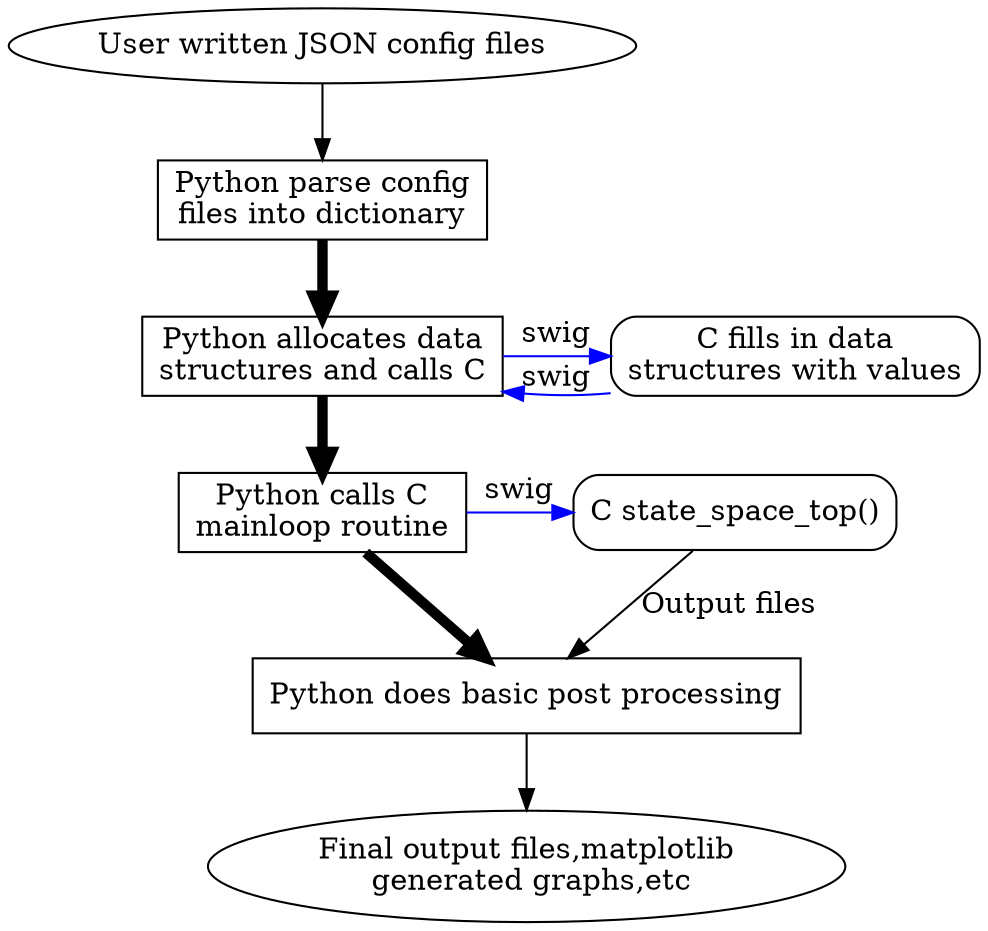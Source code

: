 digraph {
  usercfg [label="User written JSON config files"];

  usercfg->pyparse;
  
  pyparse [label = "Python parse config\nfiles into dictionary",shape=box];

  pyconfig [label = "Python allocates data\nstructures and calls C",shape=box];
  pyparse->pyconfig[penwidth=5];
  {rank=same; pyconfig; cconfig;}
  //pybbfconfig [label = "Python calculates M\nand SVD for BBF",shape=box];
  //pyconfig -> pybbfconfig [penwidth=5];
	  
  cconfig [label = "C fills in data\nstructures with values"
  		   ,shape=box,style=rounded];
  //cconfig->pybbfconfig [penwidth=0,arrowsize=0];
	  
  
  {rank=same; pyloop; cmainloop;}
  pyconfig -> cconfig -> pyconfig[label="swig",color=blue];
  //pybbfconfig -> pyloop [penwidth=5];
  pyconfig->pyloop [penwidth=5];
  pyloop [label = "Python calls C\nmainloop routine",shape="box"];
  
  cmainloop [label="C state_space_top()",style=rounded,shape=box];
  
  pyloop -> cmainloop [label="swig",color=blue];
  cmainloop->pypost [label="Output files"];
  pypost [label = "Python does basic post processing",shape=box];
  pyloop -> pypost[penwidth=5];
  outfiles [label="Final output files,matplotlib\n generated graphs,etc"];
  pypost -> outfiles;
}